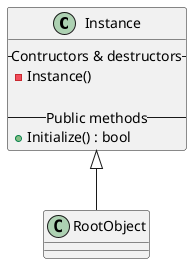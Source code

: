 @startuml

Instance <|-- RootObject

class Instance {
    -- Contructors & destructors --
    - Instance()

    -- Public methods --
    + Initialize() : bool
}

@enduml
